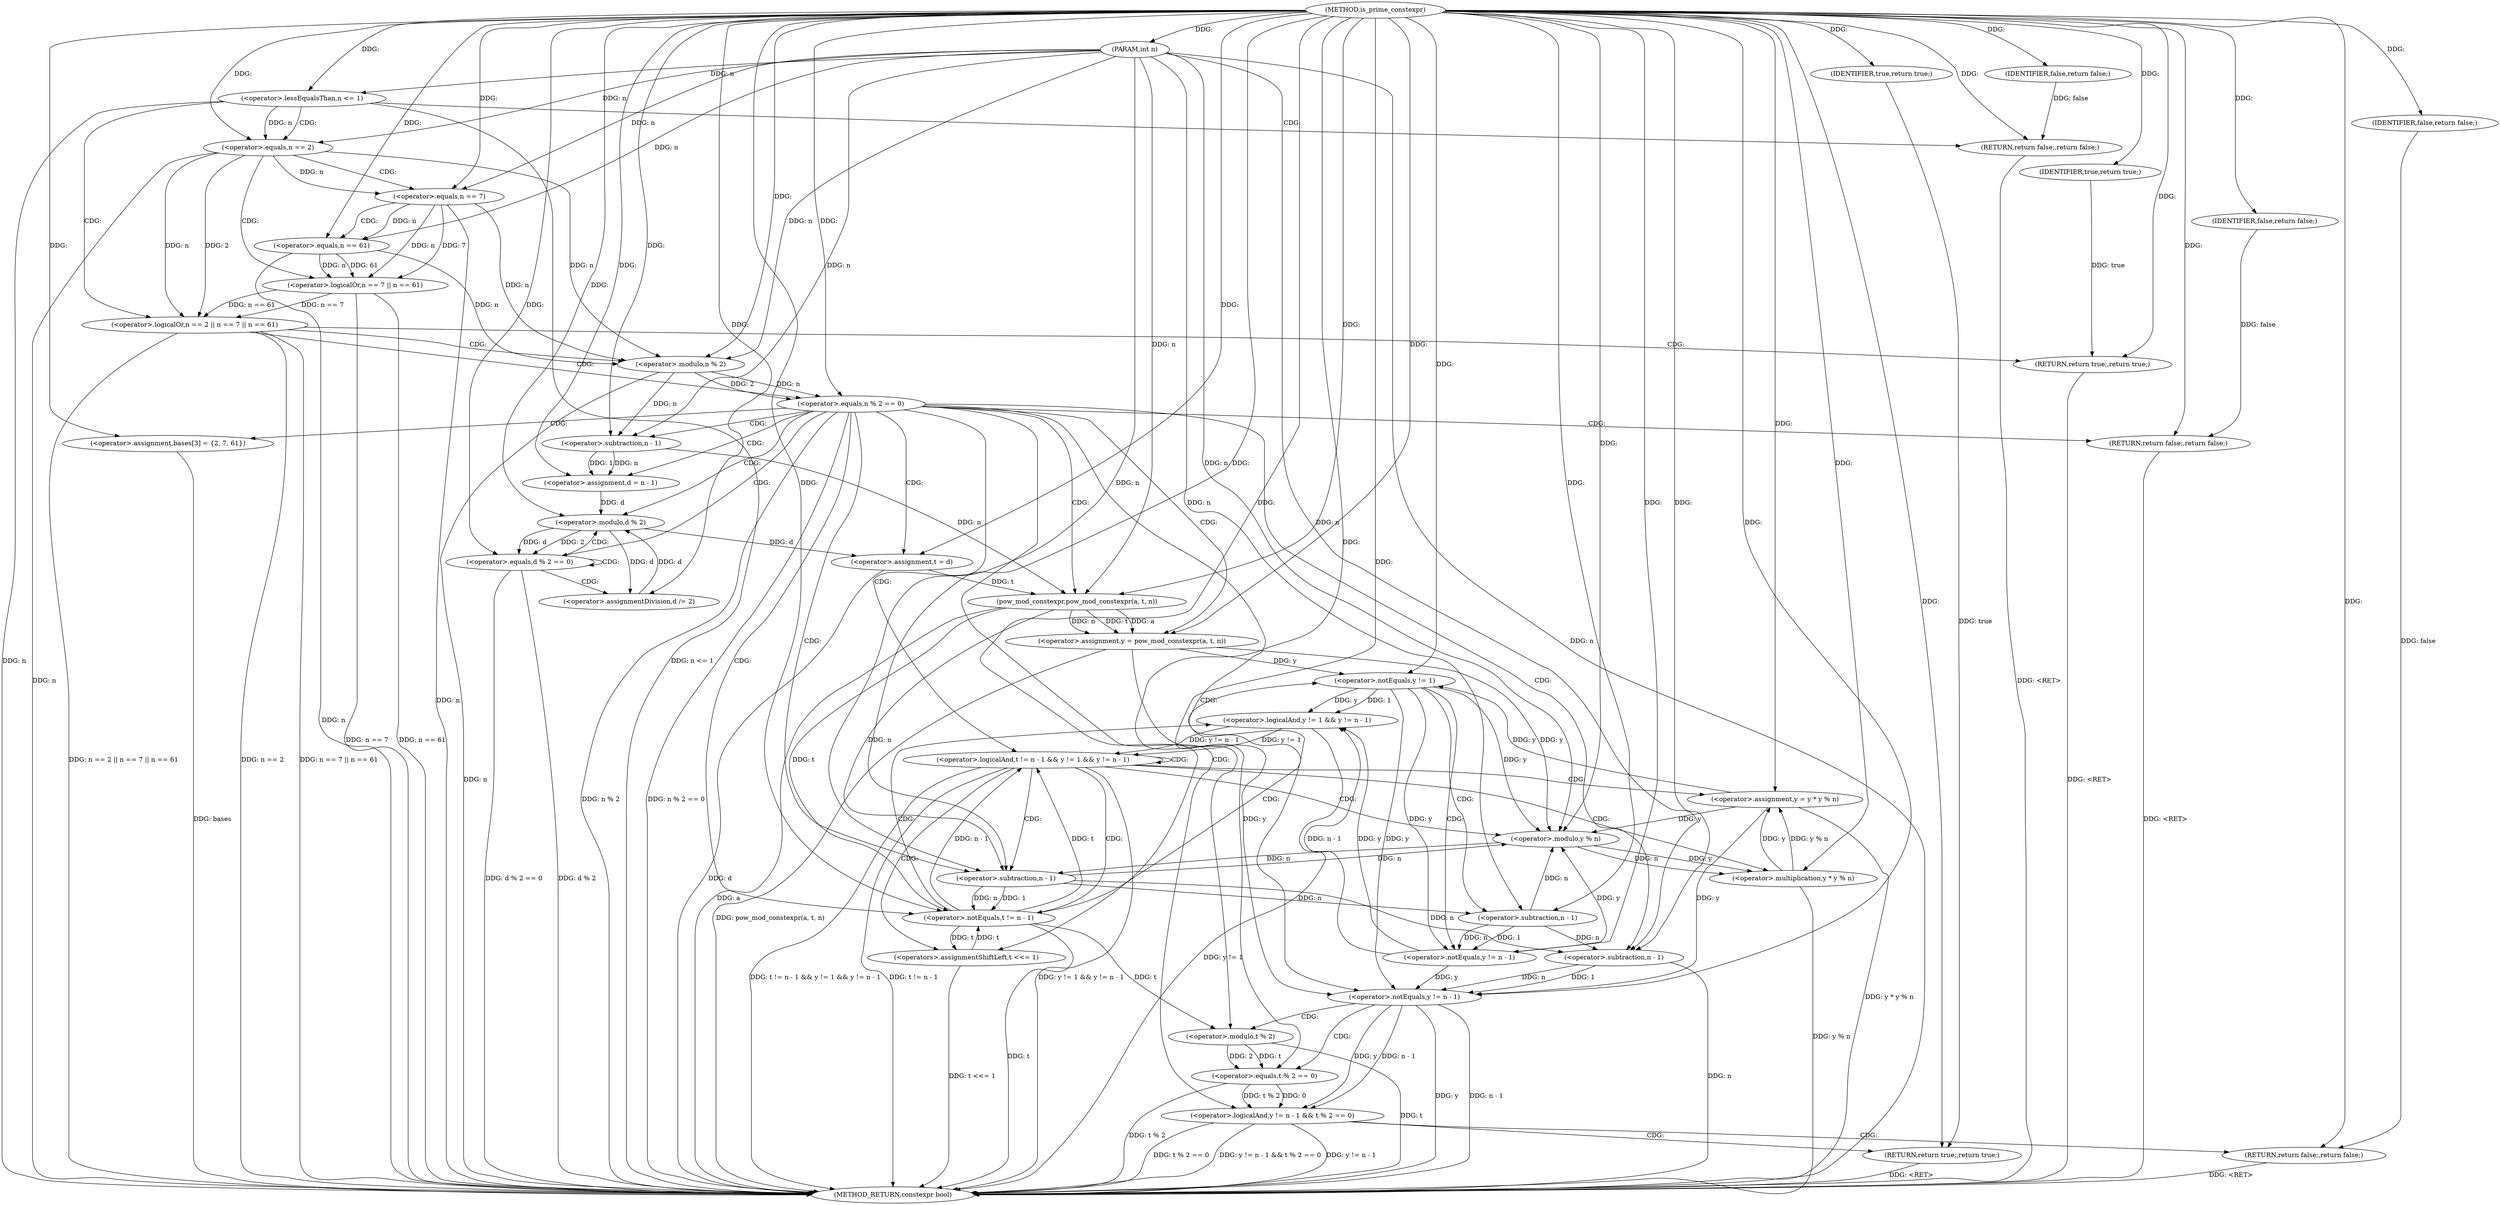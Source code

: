 digraph "is_prime_constexpr" {  
"1000326" [label = "(METHOD,is_prime_constexpr)" ]
"1000432" [label = "(METHOD_RETURN,constexpr bool)" ]
"1000327" [label = "(PARAM,int n)" ]
"1000358" [label = "(<operator>.assignment,d = n - 1)" ]
"1000373" [label = "(<operator>.assignment,bases[3] = {2, 7, 61})" ]
"1000430" [label = "(RETURN,return true;,return true;)" ]
"1000330" [label = "(<operator>.lessEqualsThan,n <= 1)" ]
"1000333" [label = "(RETURN,return false;,return false;)" ]
"1000336" [label = "(<operator>.logicalOr,n == 2 || n == 7 || n == 61)" ]
"1000347" [label = "(RETURN,return true;,return true;)" ]
"1000350" [label = "(<operator>.equals,n % 2 == 0)" ]
"1000355" [label = "(RETURN,return false;,return false;)" ]
"1000364" [label = "(<operator>.equals,d % 2 == 0)" ]
"1000369" [label = "(<operator>.assignmentDivision,d /= 2)" ]
"1000378" [label = "(<operator>.assignment,t = d)" ]
"1000382" [label = "(<operator>.assignment,y = pow_mod_constexpr(a, t, n))" ]
"1000431" [label = "(IDENTIFIER,true,return true;)" ]
"1000334" [label = "(IDENTIFIER,false,return false;)" ]
"1000348" [label = "(IDENTIFIER,true,return true;)" ]
"1000356" [label = "(IDENTIFIER,false,return false;)" ]
"1000360" [label = "(<operator>.subtraction,n - 1)" ]
"1000389" [label = "(<operator>.logicalAnd,t != n - 1 && y != 1 && y != n - 1)" ]
"1000416" [label = "(<operator>.logicalAnd,y != n - 1 && t % 2 == 0)" ]
"1000337" [label = "(<operator>.equals,n == 2)" ]
"1000340" [label = "(<operator>.logicalOr,n == 7 || n == 61)" ]
"1000351" [label = "(<operator>.modulo,n % 2)" ]
"1000365" [label = "(<operator>.modulo,d % 2)" ]
"1000384" [label = "(pow_mod_constexpr,pow_mod_constexpr(a, t, n))" ]
"1000405" [label = "(<operator>.assignment,y = y * y % n)" ]
"1000412" [label = "(<operators>.assignmentShiftLeft,t <<= 1)" ]
"1000428" [label = "(RETURN,return false;,return false;)" ]
"1000341" [label = "(<operator>.equals,n == 7)" ]
"1000344" [label = "(<operator>.equals,n == 61)" ]
"1000390" [label = "(<operator>.notEquals,t != n - 1)" ]
"1000395" [label = "(<operator>.logicalAnd,y != 1 && y != n - 1)" ]
"1000417" [label = "(<operator>.notEquals,y != n - 1)" ]
"1000422" [label = "(<operator>.equals,t % 2 == 0)" ]
"1000429" [label = "(IDENTIFIER,false,return false;)" ]
"1000392" [label = "(<operator>.subtraction,n - 1)" ]
"1000396" [label = "(<operator>.notEquals,y != 1)" ]
"1000399" [label = "(<operator>.notEquals,y != n - 1)" ]
"1000407" [label = "(<operator>.multiplication,y * y % n)" ]
"1000419" [label = "(<operator>.subtraction,n - 1)" ]
"1000423" [label = "(<operator>.modulo,t % 2)" ]
"1000401" [label = "(<operator>.subtraction,n - 1)" ]
"1000409" [label = "(<operator>.modulo,y % n)" ]
  "1000333" -> "1000432"  [ label = "DDG: <RET>"] 
  "1000327" -> "1000432"  [ label = "DDG: n"] 
  "1000330" -> "1000432"  [ label = "DDG: n"] 
  "1000330" -> "1000432"  [ label = "DDG: n <= 1"] 
  "1000337" -> "1000432"  [ label = "DDG: n"] 
  "1000336" -> "1000432"  [ label = "DDG: n == 2"] 
  "1000341" -> "1000432"  [ label = "DDG: n"] 
  "1000340" -> "1000432"  [ label = "DDG: n == 7"] 
  "1000344" -> "1000432"  [ label = "DDG: n"] 
  "1000340" -> "1000432"  [ label = "DDG: n == 61"] 
  "1000336" -> "1000432"  [ label = "DDG: n == 7 || n == 61"] 
  "1000336" -> "1000432"  [ label = "DDG: n == 2 || n == 7 || n == 61"] 
  "1000351" -> "1000432"  [ label = "DDG: n"] 
  "1000350" -> "1000432"  [ label = "DDG: n % 2"] 
  "1000350" -> "1000432"  [ label = "DDG: n % 2 == 0"] 
  "1000364" -> "1000432"  [ label = "DDG: d % 2"] 
  "1000364" -> "1000432"  [ label = "DDG: d % 2 == 0"] 
  "1000373" -> "1000432"  [ label = "DDG: bases"] 
  "1000378" -> "1000432"  [ label = "DDG: d"] 
  "1000382" -> "1000432"  [ label = "DDG: pow_mod_constexpr(a, t, n)"] 
  "1000390" -> "1000432"  [ label = "DDG: t"] 
  "1000389" -> "1000432"  [ label = "DDG: t != n - 1"] 
  "1000395" -> "1000432"  [ label = "DDG: y != 1"] 
  "1000389" -> "1000432"  [ label = "DDG: y != 1 && y != n - 1"] 
  "1000389" -> "1000432"  [ label = "DDG: t != n - 1 && y != 1 && y != n - 1"] 
  "1000417" -> "1000432"  [ label = "DDG: y"] 
  "1000419" -> "1000432"  [ label = "DDG: n"] 
  "1000417" -> "1000432"  [ label = "DDG: n - 1"] 
  "1000416" -> "1000432"  [ label = "DDG: y != n - 1"] 
  "1000423" -> "1000432"  [ label = "DDG: t"] 
  "1000422" -> "1000432"  [ label = "DDG: t % 2"] 
  "1000416" -> "1000432"  [ label = "DDG: t % 2 == 0"] 
  "1000416" -> "1000432"  [ label = "DDG: y != n - 1 && t % 2 == 0"] 
  "1000407" -> "1000432"  [ label = "DDG: y % n"] 
  "1000405" -> "1000432"  [ label = "DDG: y * y % n"] 
  "1000412" -> "1000432"  [ label = "DDG: t <<= 1"] 
  "1000430" -> "1000432"  [ label = "DDG: <RET>"] 
  "1000355" -> "1000432"  [ label = "DDG: <RET>"] 
  "1000428" -> "1000432"  [ label = "DDG: <RET>"] 
  "1000347" -> "1000432"  [ label = "DDG: <RET>"] 
  "1000384" -> "1000432"  [ label = "DDG: a"] 
  "1000326" -> "1000327"  [ label = "DDG: "] 
  "1000360" -> "1000358"  [ label = "DDG: 1"] 
  "1000360" -> "1000358"  [ label = "DDG: n"] 
  "1000431" -> "1000430"  [ label = "DDG: true"] 
  "1000326" -> "1000430"  [ label = "DDG: "] 
  "1000334" -> "1000333"  [ label = "DDG: false"] 
  "1000326" -> "1000333"  [ label = "DDG: "] 
  "1000348" -> "1000347"  [ label = "DDG: true"] 
  "1000326" -> "1000347"  [ label = "DDG: "] 
  "1000356" -> "1000355"  [ label = "DDG: false"] 
  "1000326" -> "1000355"  [ label = "DDG: "] 
  "1000326" -> "1000358"  [ label = "DDG: "] 
  "1000326" -> "1000369"  [ label = "DDG: "] 
  "1000326" -> "1000373"  [ label = "DDG: "] 
  "1000365" -> "1000378"  [ label = "DDG: d"] 
  "1000326" -> "1000378"  [ label = "DDG: "] 
  "1000384" -> "1000382"  [ label = "DDG: n"] 
  "1000384" -> "1000382"  [ label = "DDG: t"] 
  "1000384" -> "1000382"  [ label = "DDG: a"] 
  "1000326" -> "1000431"  [ label = "DDG: "] 
  "1000327" -> "1000330"  [ label = "DDG: n"] 
  "1000326" -> "1000330"  [ label = "DDG: "] 
  "1000326" -> "1000334"  [ label = "DDG: "] 
  "1000337" -> "1000336"  [ label = "DDG: 2"] 
  "1000337" -> "1000336"  [ label = "DDG: n"] 
  "1000340" -> "1000336"  [ label = "DDG: n == 7"] 
  "1000340" -> "1000336"  [ label = "DDG: n == 61"] 
  "1000326" -> "1000348"  [ label = "DDG: "] 
  "1000351" -> "1000350"  [ label = "DDG: n"] 
  "1000351" -> "1000350"  [ label = "DDG: 2"] 
  "1000326" -> "1000350"  [ label = "DDG: "] 
  "1000326" -> "1000356"  [ label = "DDG: "] 
  "1000351" -> "1000360"  [ label = "DDG: n"] 
  "1000327" -> "1000360"  [ label = "DDG: n"] 
  "1000326" -> "1000360"  [ label = "DDG: "] 
  "1000365" -> "1000364"  [ label = "DDG: 2"] 
  "1000365" -> "1000364"  [ label = "DDG: d"] 
  "1000326" -> "1000364"  [ label = "DDG: "] 
  "1000365" -> "1000369"  [ label = "DDG: d"] 
  "1000326" -> "1000382"  [ label = "DDG: "] 
  "1000330" -> "1000337"  [ label = "DDG: n"] 
  "1000327" -> "1000337"  [ label = "DDG: n"] 
  "1000326" -> "1000337"  [ label = "DDG: "] 
  "1000341" -> "1000340"  [ label = "DDG: n"] 
  "1000341" -> "1000340"  [ label = "DDG: 7"] 
  "1000344" -> "1000340"  [ label = "DDG: n"] 
  "1000344" -> "1000340"  [ label = "DDG: 61"] 
  "1000337" -> "1000351"  [ label = "DDG: n"] 
  "1000341" -> "1000351"  [ label = "DDG: n"] 
  "1000344" -> "1000351"  [ label = "DDG: n"] 
  "1000327" -> "1000351"  [ label = "DDG: n"] 
  "1000326" -> "1000351"  [ label = "DDG: "] 
  "1000358" -> "1000365"  [ label = "DDG: d"] 
  "1000369" -> "1000365"  [ label = "DDG: d"] 
  "1000326" -> "1000365"  [ label = "DDG: "] 
  "1000326" -> "1000384"  [ label = "DDG: "] 
  "1000378" -> "1000384"  [ label = "DDG: t"] 
  "1000360" -> "1000384"  [ label = "DDG: n"] 
  "1000327" -> "1000384"  [ label = "DDG: n"] 
  "1000390" -> "1000389"  [ label = "DDG: n - 1"] 
  "1000390" -> "1000389"  [ label = "DDG: t"] 
  "1000395" -> "1000389"  [ label = "DDG: y != 1"] 
  "1000395" -> "1000389"  [ label = "DDG: y != n - 1"] 
  "1000407" -> "1000405"  [ label = "DDG: y % n"] 
  "1000407" -> "1000405"  [ label = "DDG: y"] 
  "1000417" -> "1000416"  [ label = "DDG: y"] 
  "1000417" -> "1000416"  [ label = "DDG: n - 1"] 
  "1000422" -> "1000416"  [ label = "DDG: 0"] 
  "1000422" -> "1000416"  [ label = "DDG: t % 2"] 
  "1000429" -> "1000428"  [ label = "DDG: false"] 
  "1000326" -> "1000428"  [ label = "DDG: "] 
  "1000337" -> "1000341"  [ label = "DDG: n"] 
  "1000327" -> "1000341"  [ label = "DDG: n"] 
  "1000326" -> "1000341"  [ label = "DDG: "] 
  "1000341" -> "1000344"  [ label = "DDG: n"] 
  "1000327" -> "1000344"  [ label = "DDG: n"] 
  "1000326" -> "1000344"  [ label = "DDG: "] 
  "1000384" -> "1000390"  [ label = "DDG: t"] 
  "1000412" -> "1000390"  [ label = "DDG: t"] 
  "1000326" -> "1000390"  [ label = "DDG: "] 
  "1000392" -> "1000390"  [ label = "DDG: 1"] 
  "1000392" -> "1000390"  [ label = "DDG: n"] 
  "1000396" -> "1000395"  [ label = "DDG: y"] 
  "1000396" -> "1000395"  [ label = "DDG: 1"] 
  "1000399" -> "1000395"  [ label = "DDG: n - 1"] 
  "1000399" -> "1000395"  [ label = "DDG: y"] 
  "1000326" -> "1000405"  [ label = "DDG: "] 
  "1000390" -> "1000412"  [ label = "DDG: t"] 
  "1000326" -> "1000412"  [ label = "DDG: "] 
  "1000382" -> "1000417"  [ label = "DDG: y"] 
  "1000396" -> "1000417"  [ label = "DDG: y"] 
  "1000399" -> "1000417"  [ label = "DDG: y"] 
  "1000405" -> "1000417"  [ label = "DDG: y"] 
  "1000326" -> "1000417"  [ label = "DDG: "] 
  "1000419" -> "1000417"  [ label = "DDG: n"] 
  "1000419" -> "1000417"  [ label = "DDG: 1"] 
  "1000423" -> "1000422"  [ label = "DDG: t"] 
  "1000423" -> "1000422"  [ label = "DDG: 2"] 
  "1000326" -> "1000422"  [ label = "DDG: "] 
  "1000326" -> "1000429"  [ label = "DDG: "] 
  "1000384" -> "1000392"  [ label = "DDG: n"] 
  "1000409" -> "1000392"  [ label = "DDG: n"] 
  "1000327" -> "1000392"  [ label = "DDG: n"] 
  "1000326" -> "1000392"  [ label = "DDG: "] 
  "1000382" -> "1000396"  [ label = "DDG: y"] 
  "1000405" -> "1000396"  [ label = "DDG: y"] 
  "1000326" -> "1000396"  [ label = "DDG: "] 
  "1000396" -> "1000399"  [ label = "DDG: y"] 
  "1000326" -> "1000399"  [ label = "DDG: "] 
  "1000401" -> "1000399"  [ label = "DDG: 1"] 
  "1000401" -> "1000399"  [ label = "DDG: n"] 
  "1000409" -> "1000407"  [ label = "DDG: y"] 
  "1000326" -> "1000407"  [ label = "DDG: "] 
  "1000409" -> "1000407"  [ label = "DDG: n"] 
  "1000392" -> "1000419"  [ label = "DDG: n"] 
  "1000401" -> "1000419"  [ label = "DDG: n"] 
  "1000327" -> "1000419"  [ label = "DDG: n"] 
  "1000326" -> "1000419"  [ label = "DDG: "] 
  "1000390" -> "1000423"  [ label = "DDG: t"] 
  "1000326" -> "1000423"  [ label = "DDG: "] 
  "1000392" -> "1000401"  [ label = "DDG: n"] 
  "1000327" -> "1000401"  [ label = "DDG: n"] 
  "1000326" -> "1000401"  [ label = "DDG: "] 
  "1000382" -> "1000409"  [ label = "DDG: y"] 
  "1000396" -> "1000409"  [ label = "DDG: y"] 
  "1000399" -> "1000409"  [ label = "DDG: y"] 
  "1000405" -> "1000409"  [ label = "DDG: y"] 
  "1000326" -> "1000409"  [ label = "DDG: "] 
  "1000392" -> "1000409"  [ label = "DDG: n"] 
  "1000401" -> "1000409"  [ label = "DDG: n"] 
  "1000327" -> "1000409"  [ label = "DDG: n"] 
  "1000330" -> "1000333"  [ label = "CDG: "] 
  "1000330" -> "1000337"  [ label = "CDG: "] 
  "1000330" -> "1000336"  [ label = "CDG: "] 
  "1000336" -> "1000350"  [ label = "CDG: "] 
  "1000336" -> "1000351"  [ label = "CDG: "] 
  "1000336" -> "1000347"  [ label = "CDG: "] 
  "1000350" -> "1000389"  [ label = "CDG: "] 
  "1000350" -> "1000419"  [ label = "CDG: "] 
  "1000350" -> "1000417"  [ label = "CDG: "] 
  "1000350" -> "1000392"  [ label = "CDG: "] 
  "1000350" -> "1000360"  [ label = "CDG: "] 
  "1000350" -> "1000384"  [ label = "CDG: "] 
  "1000350" -> "1000373"  [ label = "CDG: "] 
  "1000350" -> "1000382"  [ label = "CDG: "] 
  "1000350" -> "1000365"  [ label = "CDG: "] 
  "1000350" -> "1000355"  [ label = "CDG: "] 
  "1000350" -> "1000390"  [ label = "CDG: "] 
  "1000350" -> "1000378"  [ label = "CDG: "] 
  "1000350" -> "1000358"  [ label = "CDG: "] 
  "1000350" -> "1000364"  [ label = "CDG: "] 
  "1000350" -> "1000416"  [ label = "CDG: "] 
  "1000364" -> "1000365"  [ label = "CDG: "] 
  "1000364" -> "1000369"  [ label = "CDG: "] 
  "1000364" -> "1000364"  [ label = "CDG: "] 
  "1000337" -> "1000341"  [ label = "CDG: "] 
  "1000337" -> "1000340"  [ label = "CDG: "] 
  "1000389" -> "1000389"  [ label = "CDG: "] 
  "1000389" -> "1000409"  [ label = "CDG: "] 
  "1000389" -> "1000392"  [ label = "CDG: "] 
  "1000389" -> "1000407"  [ label = "CDG: "] 
  "1000389" -> "1000405"  [ label = "CDG: "] 
  "1000389" -> "1000412"  [ label = "CDG: "] 
  "1000389" -> "1000390"  [ label = "CDG: "] 
  "1000416" -> "1000430"  [ label = "CDG: "] 
  "1000416" -> "1000428"  [ label = "CDG: "] 
  "1000341" -> "1000344"  [ label = "CDG: "] 
  "1000390" -> "1000396"  [ label = "CDG: "] 
  "1000390" -> "1000395"  [ label = "CDG: "] 
  "1000417" -> "1000422"  [ label = "CDG: "] 
  "1000417" -> "1000423"  [ label = "CDG: "] 
  "1000396" -> "1000401"  [ label = "CDG: "] 
  "1000396" -> "1000399"  [ label = "CDG: "] 
}
